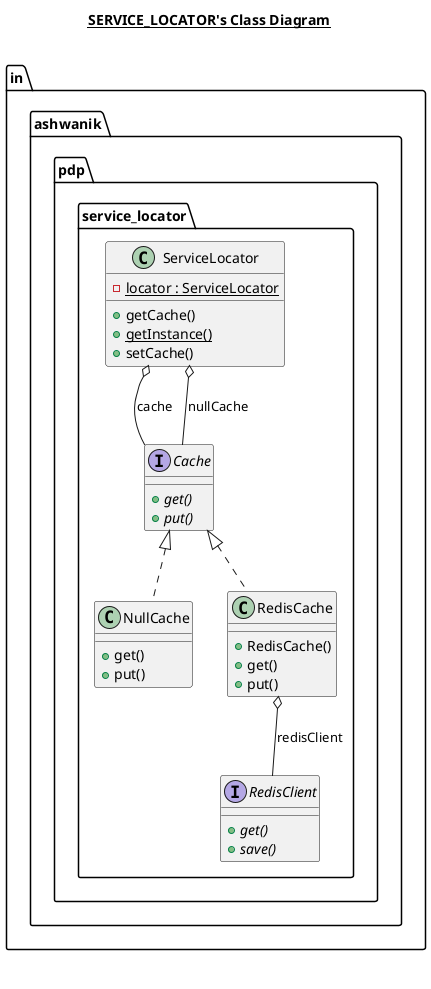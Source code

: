 @startuml

title __SERVICE_LOCATOR's Class Diagram__\n

  namespace in.ashwanik.pdp.service_locator {
    interface in.ashwanik.pdp.service_locator.Cache {
        {abstract} + get()
        {abstract} + put()
    }
  }
  

  namespace in.ashwanik.pdp.service_locator {
    class in.ashwanik.pdp.service_locator.NullCache {
        + get()
        + put()
    }
  }
  

  namespace in.ashwanik.pdp.service_locator {
    class in.ashwanik.pdp.service_locator.RedisCache {
        + RedisCache()
        + get()
        + put()
    }
  }
  

  namespace in.ashwanik.pdp.service_locator {
    interface in.ashwanik.pdp.service_locator.RedisClient {
        {abstract} + get()
        {abstract} + save()
    }
  }
  

  namespace in.ashwanik.pdp.service_locator {
    class in.ashwanik.pdp.service_locator.ServiceLocator {
        {static} - locator : ServiceLocator
        + getCache()
        {static} + getInstance()
        + setCache()
    }
  }
  

  in.ashwanik.pdp.service_locator.NullCache .up.|> in.ashwanik.pdp.service_locator.Cache
  in.ashwanik.pdp.service_locator.RedisCache .up.|> in.ashwanik.pdp.service_locator.Cache
  in.ashwanik.pdp.service_locator.RedisCache o-- in.ashwanik.pdp.service_locator.RedisClient : redisClient
  in.ashwanik.pdp.service_locator.ServiceLocator o-- in.ashwanik.pdp.service_locator.Cache : cache
  in.ashwanik.pdp.service_locator.ServiceLocator o-- in.ashwanik.pdp.service_locator.Cache : nullCache


right footer


endfooter

@enduml
